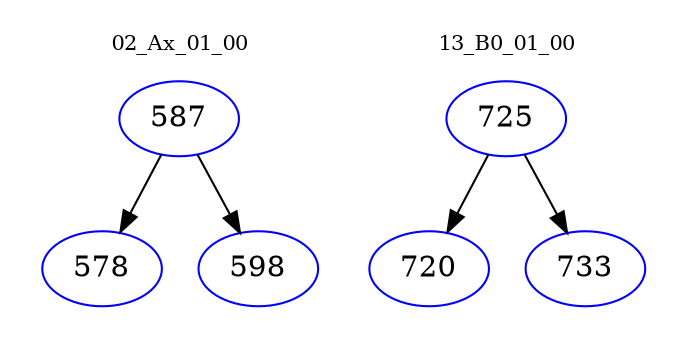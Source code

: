 digraph{
subgraph cluster_0 {
color = white
label = "02_Ax_01_00";
fontsize=10;
T0_587 [label="587", color="blue"]
T0_587 -> T0_578 [color="black"]
T0_578 [label="578", color="blue"]
T0_587 -> T0_598 [color="black"]
T0_598 [label="598", color="blue"]
}
subgraph cluster_1 {
color = white
label = "13_B0_01_00";
fontsize=10;
T1_725 [label="725", color="blue"]
T1_725 -> T1_720 [color="black"]
T1_720 [label="720", color="blue"]
T1_725 -> T1_733 [color="black"]
T1_733 [label="733", color="blue"]
}
}
